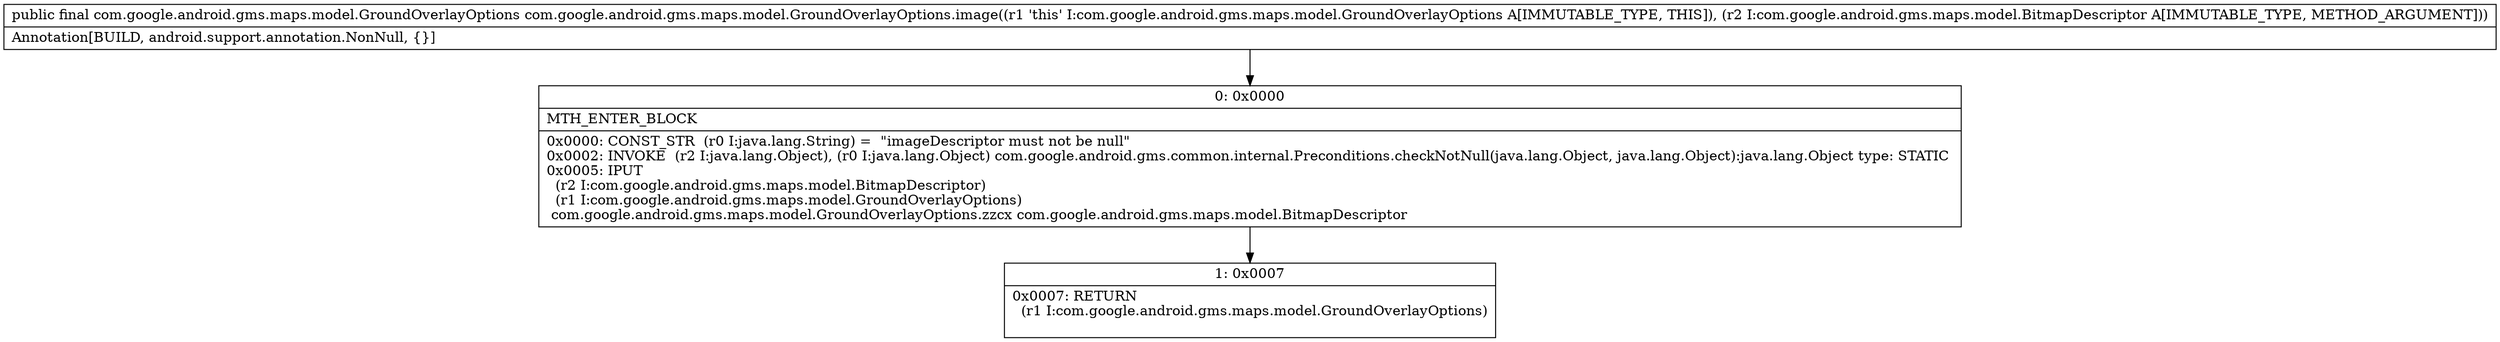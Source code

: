 digraph "CFG forcom.google.android.gms.maps.model.GroundOverlayOptions.image(Lcom\/google\/android\/gms\/maps\/model\/BitmapDescriptor;)Lcom\/google\/android\/gms\/maps\/model\/GroundOverlayOptions;" {
Node_0 [shape=record,label="{0\:\ 0x0000|MTH_ENTER_BLOCK\l|0x0000: CONST_STR  (r0 I:java.lang.String) =  \"imageDescriptor must not be null\" \l0x0002: INVOKE  (r2 I:java.lang.Object), (r0 I:java.lang.Object) com.google.android.gms.common.internal.Preconditions.checkNotNull(java.lang.Object, java.lang.Object):java.lang.Object type: STATIC \l0x0005: IPUT  \l  (r2 I:com.google.android.gms.maps.model.BitmapDescriptor)\l  (r1 I:com.google.android.gms.maps.model.GroundOverlayOptions)\l com.google.android.gms.maps.model.GroundOverlayOptions.zzcx com.google.android.gms.maps.model.BitmapDescriptor \l}"];
Node_1 [shape=record,label="{1\:\ 0x0007|0x0007: RETURN  \l  (r1 I:com.google.android.gms.maps.model.GroundOverlayOptions)\l \l}"];
MethodNode[shape=record,label="{public final com.google.android.gms.maps.model.GroundOverlayOptions com.google.android.gms.maps.model.GroundOverlayOptions.image((r1 'this' I:com.google.android.gms.maps.model.GroundOverlayOptions A[IMMUTABLE_TYPE, THIS]), (r2 I:com.google.android.gms.maps.model.BitmapDescriptor A[IMMUTABLE_TYPE, METHOD_ARGUMENT]))  | Annotation[BUILD, android.support.annotation.NonNull, \{\}]\l}"];
MethodNode -> Node_0;
Node_0 -> Node_1;
}

